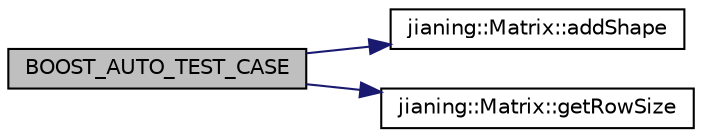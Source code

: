digraph "BOOST_AUTO_TEST_CASE"
{
 // LATEX_PDF_SIZE
  edge [fontname="Helvetica",fontsize="10",labelfontname="Helvetica",labelfontsize="10"];
  node [fontname="Helvetica",fontsize="10",shape=record];
  rankdir="LR";
  Node1 [label="BOOST_AUTO_TEST_CASE",height=0.2,width=0.4,color="black", fillcolor="grey75", style="filled", fontcolor="black",tooltip=" "];
  Node1 -> Node2 [color="midnightblue",fontsize="10",style="solid",fontname="Helvetica"];
  Node2 [label="jianing::Matrix::addShape",height=0.2,width=0.4,color="black", fillcolor="white", style="filled",URL="$classjianing_1_1_matrix.html#a7e75ff8523b777b46fd7b7b95ac4f46c",tooltip=" "];
  Node1 -> Node3 [color="midnightblue",fontsize="10",style="solid",fontname="Helvetica"];
  Node3 [label="jianing::Matrix::getRowSize",height=0.2,width=0.4,color="black", fillcolor="white", style="filled",URL="$classjianing_1_1_matrix.html#a9e8dd0b0552b3abfc950bbcb922c97d1",tooltip=" "];
}
